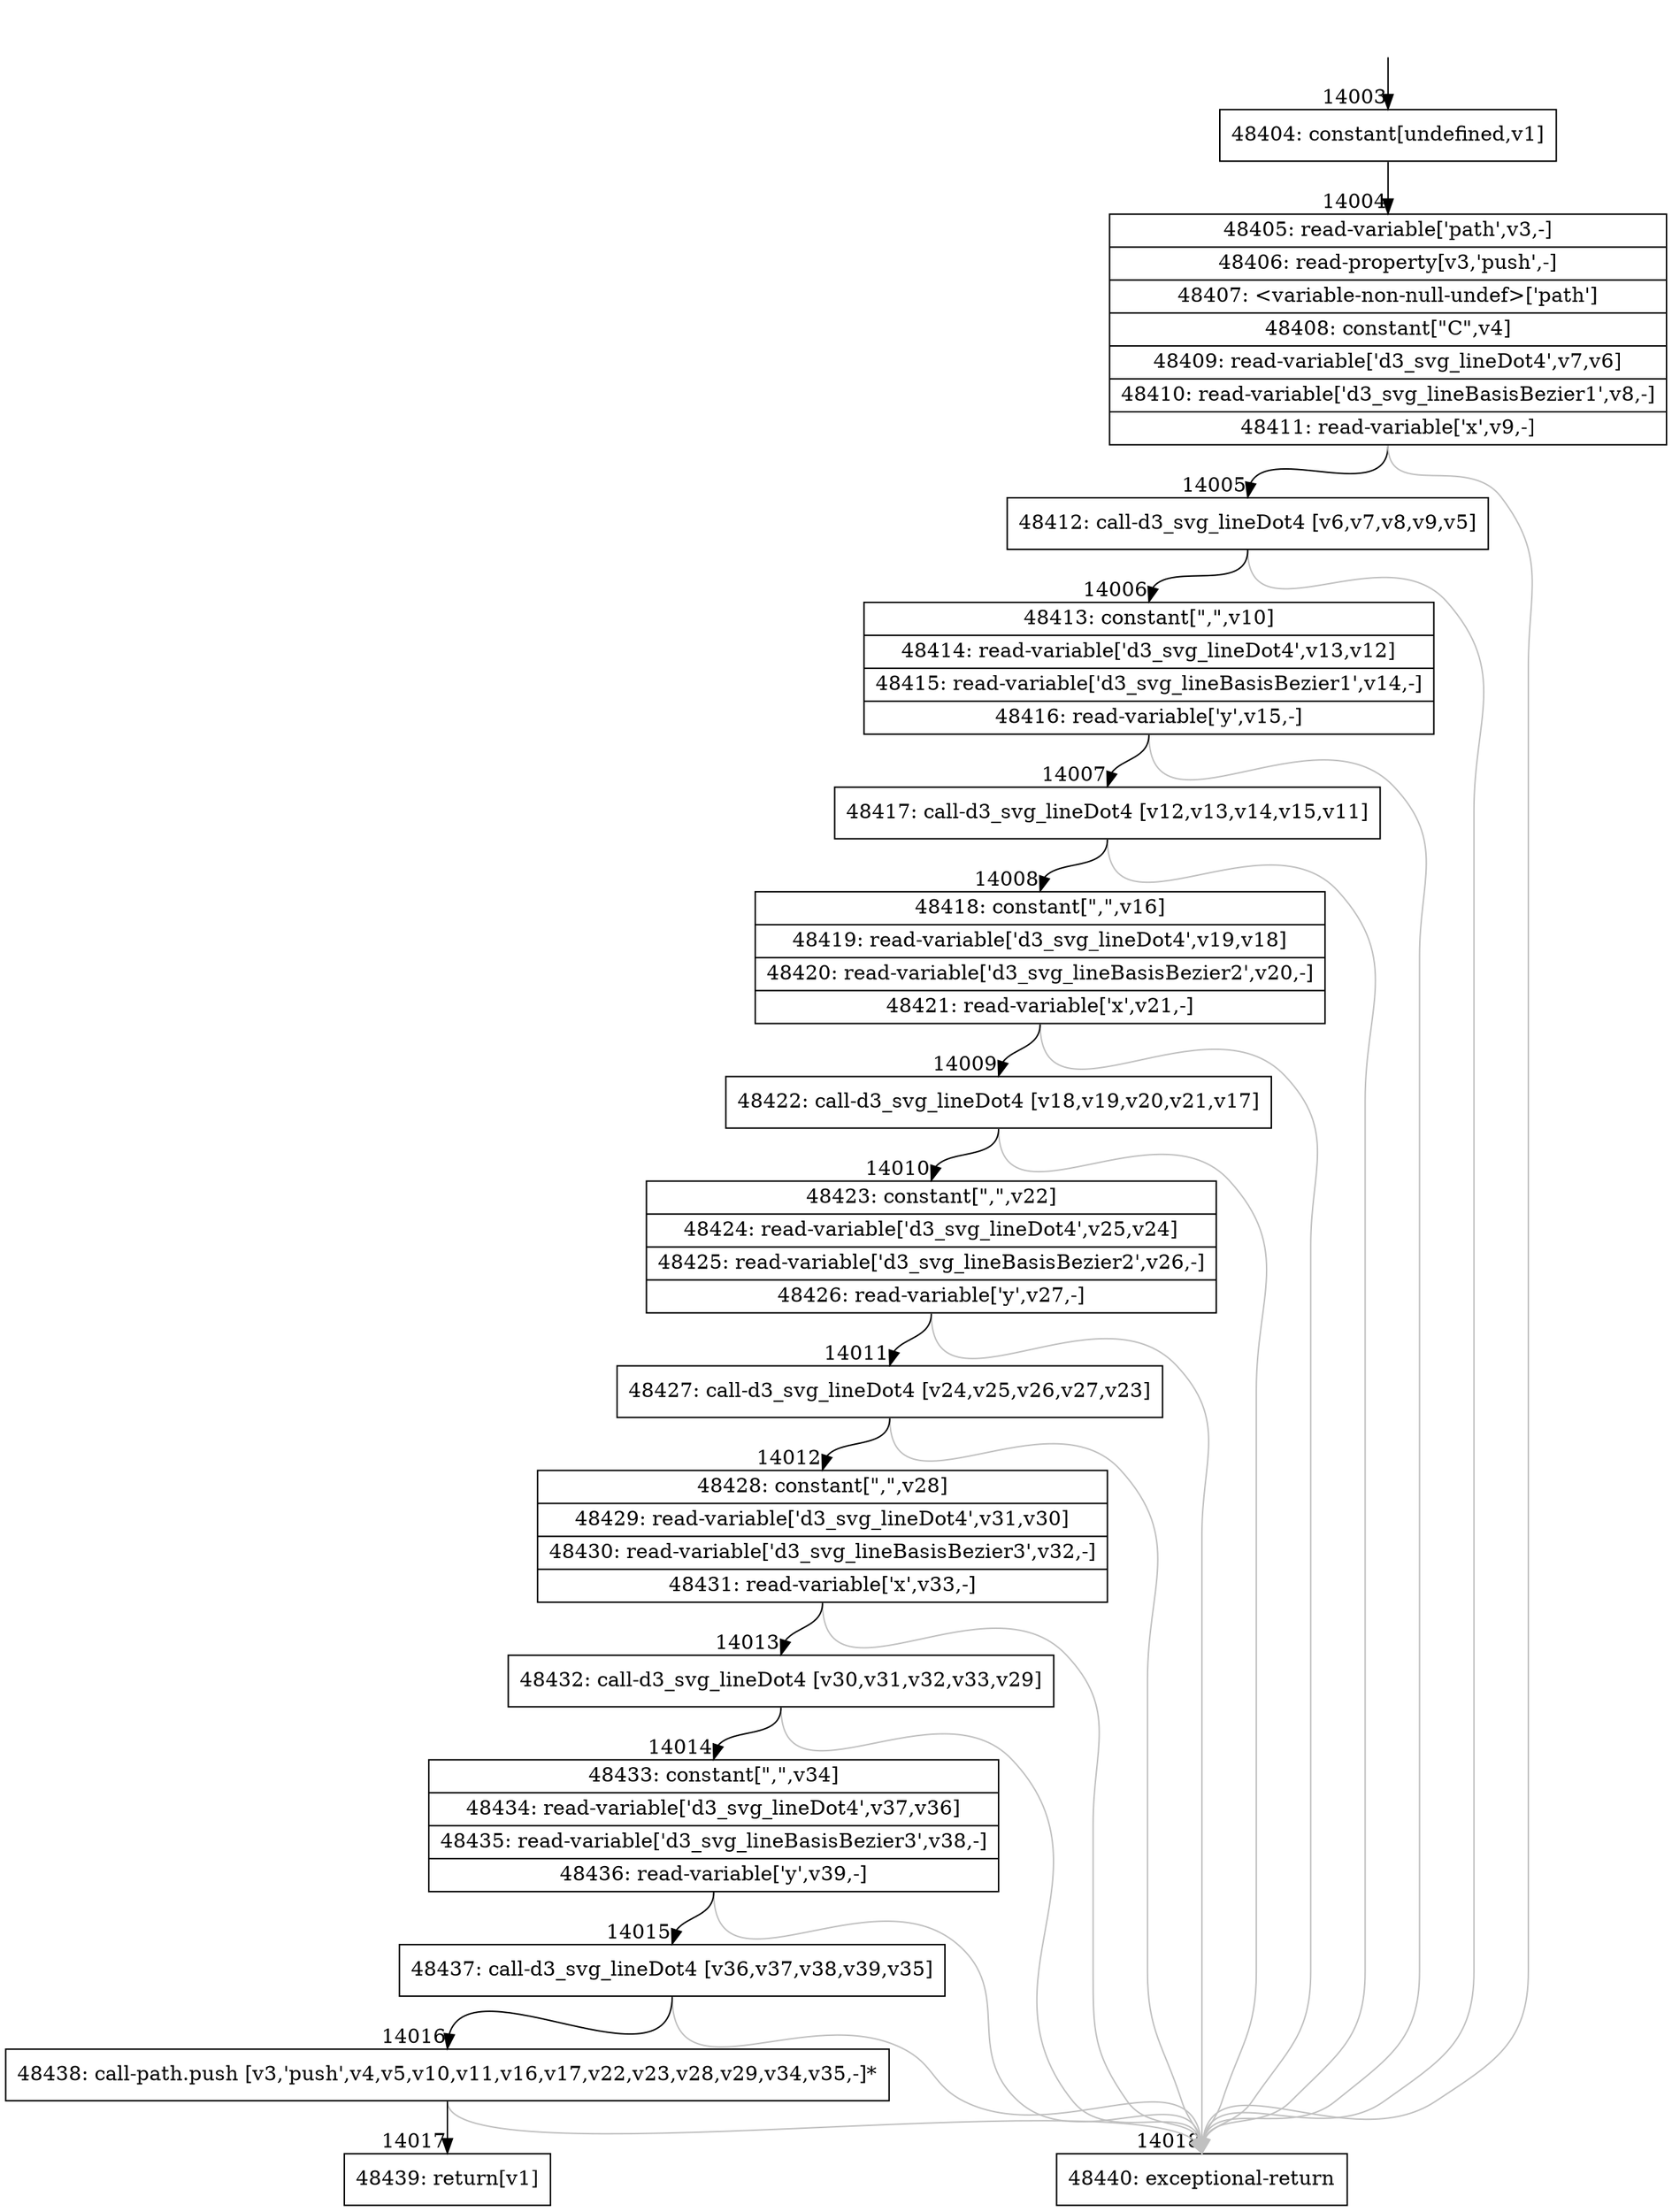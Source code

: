 digraph {
rankdir="TD"
BB_entry1293[shape=none,label=""];
BB_entry1293 -> BB14003 [tailport=s, headport=n, headlabel="    14003"]
BB14003 [shape=record label="{48404: constant[undefined,v1]}" ] 
BB14003 -> BB14004 [tailport=s, headport=n, headlabel="      14004"]
BB14004 [shape=record label="{48405: read-variable['path',v3,-]|48406: read-property[v3,'push',-]|48407: \<variable-non-null-undef\>['path']|48408: constant[\"C\",v4]|48409: read-variable['d3_svg_lineDot4',v7,v6]|48410: read-variable['d3_svg_lineBasisBezier1',v8,-]|48411: read-variable['x',v9,-]}" ] 
BB14004 -> BB14005 [tailport=s, headport=n, headlabel="      14005"]
BB14004 -> BB14018 [tailport=s, headport=n, color=gray, headlabel="      14018"]
BB14005 [shape=record label="{48412: call-d3_svg_lineDot4 [v6,v7,v8,v9,v5]}" ] 
BB14005 -> BB14006 [tailport=s, headport=n, headlabel="      14006"]
BB14005 -> BB14018 [tailport=s, headport=n, color=gray]
BB14006 [shape=record label="{48413: constant[\",\",v10]|48414: read-variable['d3_svg_lineDot4',v13,v12]|48415: read-variable['d3_svg_lineBasisBezier1',v14,-]|48416: read-variable['y',v15,-]}" ] 
BB14006 -> BB14007 [tailport=s, headport=n, headlabel="      14007"]
BB14006 -> BB14018 [tailport=s, headport=n, color=gray]
BB14007 [shape=record label="{48417: call-d3_svg_lineDot4 [v12,v13,v14,v15,v11]}" ] 
BB14007 -> BB14008 [tailport=s, headport=n, headlabel="      14008"]
BB14007 -> BB14018 [tailport=s, headport=n, color=gray]
BB14008 [shape=record label="{48418: constant[\",\",v16]|48419: read-variable['d3_svg_lineDot4',v19,v18]|48420: read-variable['d3_svg_lineBasisBezier2',v20,-]|48421: read-variable['x',v21,-]}" ] 
BB14008 -> BB14009 [tailport=s, headport=n, headlabel="      14009"]
BB14008 -> BB14018 [tailport=s, headport=n, color=gray]
BB14009 [shape=record label="{48422: call-d3_svg_lineDot4 [v18,v19,v20,v21,v17]}" ] 
BB14009 -> BB14010 [tailport=s, headport=n, headlabel="      14010"]
BB14009 -> BB14018 [tailport=s, headport=n, color=gray]
BB14010 [shape=record label="{48423: constant[\",\",v22]|48424: read-variable['d3_svg_lineDot4',v25,v24]|48425: read-variable['d3_svg_lineBasisBezier2',v26,-]|48426: read-variable['y',v27,-]}" ] 
BB14010 -> BB14011 [tailport=s, headport=n, headlabel="      14011"]
BB14010 -> BB14018 [tailport=s, headport=n, color=gray]
BB14011 [shape=record label="{48427: call-d3_svg_lineDot4 [v24,v25,v26,v27,v23]}" ] 
BB14011 -> BB14012 [tailport=s, headport=n, headlabel="      14012"]
BB14011 -> BB14018 [tailport=s, headport=n, color=gray]
BB14012 [shape=record label="{48428: constant[\",\",v28]|48429: read-variable['d3_svg_lineDot4',v31,v30]|48430: read-variable['d3_svg_lineBasisBezier3',v32,-]|48431: read-variable['x',v33,-]}" ] 
BB14012 -> BB14013 [tailport=s, headport=n, headlabel="      14013"]
BB14012 -> BB14018 [tailport=s, headport=n, color=gray]
BB14013 [shape=record label="{48432: call-d3_svg_lineDot4 [v30,v31,v32,v33,v29]}" ] 
BB14013 -> BB14014 [tailport=s, headport=n, headlabel="      14014"]
BB14013 -> BB14018 [tailport=s, headport=n, color=gray]
BB14014 [shape=record label="{48433: constant[\",\",v34]|48434: read-variable['d3_svg_lineDot4',v37,v36]|48435: read-variable['d3_svg_lineBasisBezier3',v38,-]|48436: read-variable['y',v39,-]}" ] 
BB14014 -> BB14015 [tailport=s, headport=n, headlabel="      14015"]
BB14014 -> BB14018 [tailport=s, headport=n, color=gray]
BB14015 [shape=record label="{48437: call-d3_svg_lineDot4 [v36,v37,v38,v39,v35]}" ] 
BB14015 -> BB14016 [tailport=s, headport=n, headlabel="      14016"]
BB14015 -> BB14018 [tailport=s, headport=n, color=gray]
BB14016 [shape=record label="{48438: call-path.push [v3,'push',v4,v5,v10,v11,v16,v17,v22,v23,v28,v29,v34,v35,-]*}" ] 
BB14016 -> BB14017 [tailport=s, headport=n, headlabel="      14017"]
BB14016 -> BB14018 [tailport=s, headport=n, color=gray]
BB14017 [shape=record label="{48439: return[v1]}" ] 
BB14018 [shape=record label="{48440: exceptional-return}" ] 
//#$~ 8294
}
